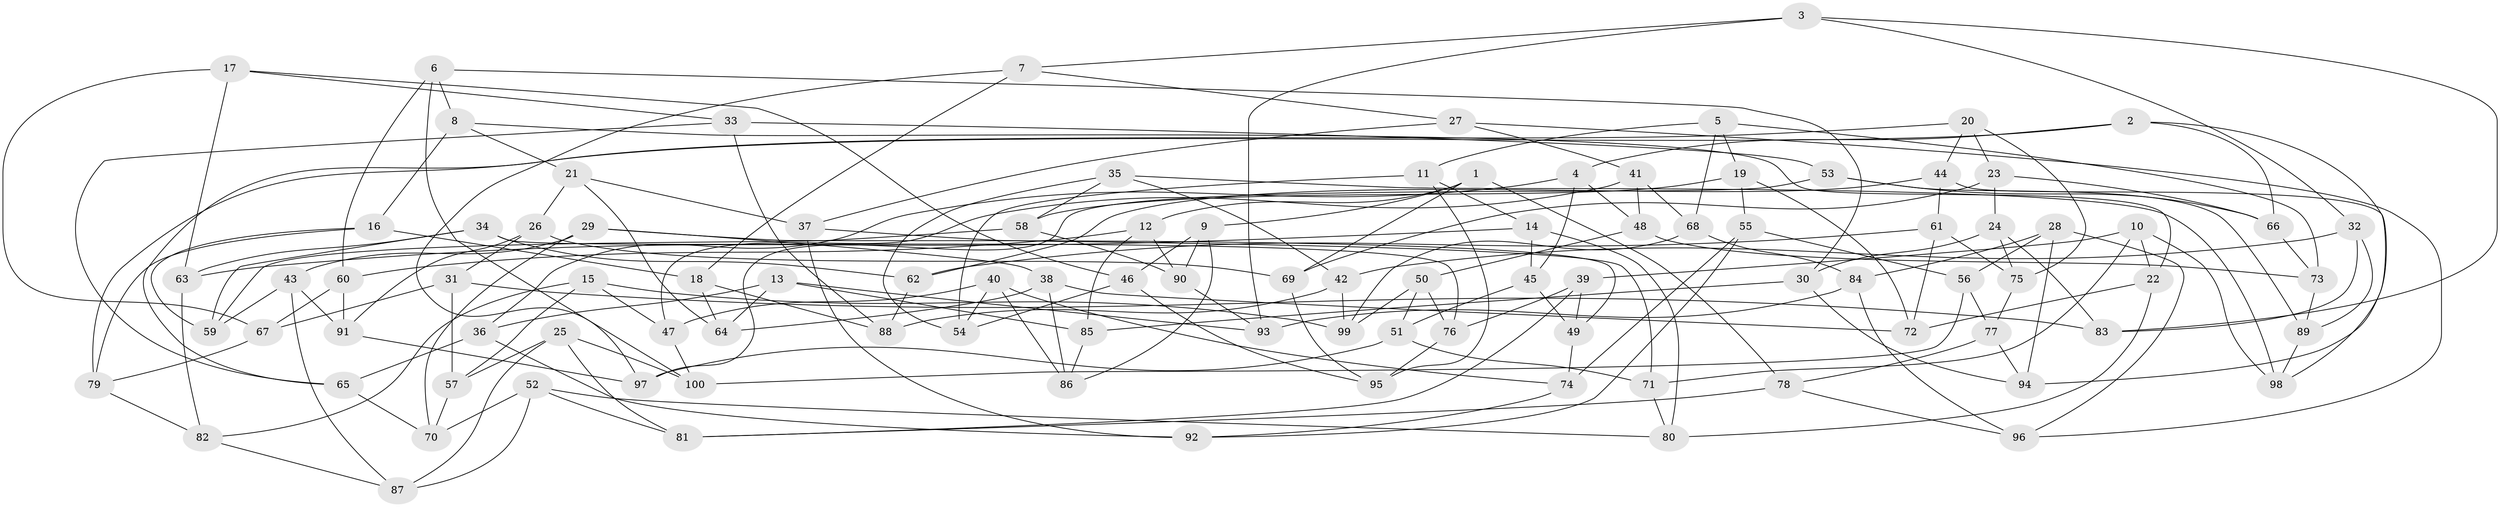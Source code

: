 // coarse degree distribution, {4: 0.8428571428571429, 12: 0.014285714285714285, 10: 0.04285714285714286, 11: 0.02857142857142857, 6: 0.014285714285714285, 3: 0.04285714285714286, 9: 0.014285714285714285}
// Generated by graph-tools (version 1.1) at 2025/53/03/04/25 22:53:53]
// undirected, 100 vertices, 200 edges
graph export_dot {
  node [color=gray90,style=filled];
  1;
  2;
  3;
  4;
  5;
  6;
  7;
  8;
  9;
  10;
  11;
  12;
  13;
  14;
  15;
  16;
  17;
  18;
  19;
  20;
  21;
  22;
  23;
  24;
  25;
  26;
  27;
  28;
  29;
  30;
  31;
  32;
  33;
  34;
  35;
  36;
  37;
  38;
  39;
  40;
  41;
  42;
  43;
  44;
  45;
  46;
  47;
  48;
  49;
  50;
  51;
  52;
  53;
  54;
  55;
  56;
  57;
  58;
  59;
  60;
  61;
  62;
  63;
  64;
  65;
  66;
  67;
  68;
  69;
  70;
  71;
  72;
  73;
  74;
  75;
  76;
  77;
  78;
  79;
  80;
  81;
  82;
  83;
  84;
  85;
  86;
  87;
  88;
  89;
  90;
  91;
  92;
  93;
  94;
  95;
  96;
  97;
  98;
  99;
  100;
  1 -- 12;
  1 -- 9;
  1 -- 78;
  1 -- 69;
  2 -- 79;
  2 -- 66;
  2 -- 4;
  2 -- 94;
  3 -- 32;
  3 -- 7;
  3 -- 93;
  3 -- 83;
  4 -- 48;
  4 -- 36;
  4 -- 45;
  5 -- 19;
  5 -- 73;
  5 -- 68;
  5 -- 11;
  6 -- 60;
  6 -- 8;
  6 -- 30;
  6 -- 100;
  7 -- 97;
  7 -- 18;
  7 -- 27;
  8 -- 21;
  8 -- 16;
  8 -- 22;
  9 -- 90;
  9 -- 46;
  9 -- 86;
  10 -- 39;
  10 -- 22;
  10 -- 71;
  10 -- 98;
  11 -- 54;
  11 -- 95;
  11 -- 14;
  12 -- 90;
  12 -- 60;
  12 -- 85;
  13 -- 93;
  13 -- 64;
  13 -- 36;
  13 -- 85;
  14 -- 45;
  14 -- 63;
  14 -- 80;
  15 -- 82;
  15 -- 99;
  15 -- 57;
  15 -- 47;
  16 -- 59;
  16 -- 18;
  16 -- 79;
  17 -- 33;
  17 -- 67;
  17 -- 46;
  17 -- 63;
  18 -- 64;
  18 -- 88;
  19 -- 58;
  19 -- 55;
  19 -- 72;
  20 -- 23;
  20 -- 44;
  20 -- 65;
  20 -- 75;
  21 -- 37;
  21 -- 26;
  21 -- 64;
  22 -- 80;
  22 -- 72;
  23 -- 69;
  23 -- 66;
  23 -- 24;
  24 -- 83;
  24 -- 75;
  24 -- 30;
  25 -- 100;
  25 -- 81;
  25 -- 87;
  25 -- 57;
  26 -- 91;
  26 -- 31;
  26 -- 69;
  27 -- 37;
  27 -- 96;
  27 -- 41;
  28 -- 94;
  28 -- 56;
  28 -- 96;
  28 -- 84;
  29 -- 38;
  29 -- 49;
  29 -- 43;
  29 -- 70;
  30 -- 94;
  30 -- 85;
  31 -- 67;
  31 -- 57;
  31 -- 83;
  32 -- 89;
  32 -- 83;
  32 -- 42;
  33 -- 65;
  33 -- 53;
  33 -- 88;
  34 -- 63;
  34 -- 62;
  34 -- 59;
  34 -- 76;
  35 -- 54;
  35 -- 98;
  35 -- 42;
  35 -- 58;
  36 -- 65;
  36 -- 92;
  37 -- 92;
  37 -- 71;
  38 -- 86;
  38 -- 64;
  38 -- 72;
  39 -- 81;
  39 -- 76;
  39 -- 49;
  40 -- 47;
  40 -- 54;
  40 -- 86;
  40 -- 74;
  41 -- 48;
  41 -- 68;
  41 -- 47;
  42 -- 99;
  42 -- 88;
  43 -- 59;
  43 -- 91;
  43 -- 87;
  44 -- 98;
  44 -- 62;
  44 -- 61;
  45 -- 51;
  45 -- 49;
  46 -- 54;
  46 -- 95;
  47 -- 100;
  48 -- 50;
  48 -- 73;
  49 -- 74;
  50 -- 76;
  50 -- 51;
  50 -- 99;
  51 -- 97;
  51 -- 71;
  52 -- 70;
  52 -- 81;
  52 -- 80;
  52 -- 87;
  53 -- 97;
  53 -- 66;
  53 -- 89;
  55 -- 56;
  55 -- 92;
  55 -- 74;
  56 -- 77;
  56 -- 100;
  57 -- 70;
  58 -- 90;
  58 -- 59;
  60 -- 91;
  60 -- 67;
  61 -- 72;
  61 -- 62;
  61 -- 75;
  62 -- 88;
  63 -- 82;
  65 -- 70;
  66 -- 73;
  67 -- 79;
  68 -- 99;
  68 -- 84;
  69 -- 95;
  71 -- 80;
  73 -- 89;
  74 -- 92;
  75 -- 77;
  76 -- 95;
  77 -- 94;
  77 -- 78;
  78 -- 96;
  78 -- 81;
  79 -- 82;
  82 -- 87;
  84 -- 93;
  84 -- 96;
  85 -- 86;
  89 -- 98;
  90 -- 93;
  91 -- 97;
}
